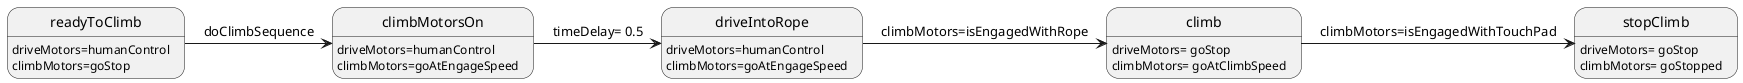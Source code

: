 @startuml

''''states

readyToClimb: driveMotors=humanControl
readyToClimb: climbMotors=goStop

climbMotorsOn: driveMotors=humanControl
climbMotorsOn: climbMotors=goAtEngageSpeed
 
driveIntoRope: driveMotors=humanControl
driveIntoRope: climbMotors=goAtEngageSpeed 

climb: driveMotors= goStop
climb: climbMotors= goAtClimbSpeed

stopClimb: driveMotors= goStop
stopClimb: climbMotors= goStopped

''''transitions

readyToClimb -right-> climbMotorsOn: doClimbSequence

climbMotorsOn -right-> driveIntoRope: timeDelay= 0.5

driveIntoRope -right-> climb: climbMotors=isEngagedWithRope

climb -right-> stopClimb: climbMotors=isEngagedWithTouchPad

@enduml